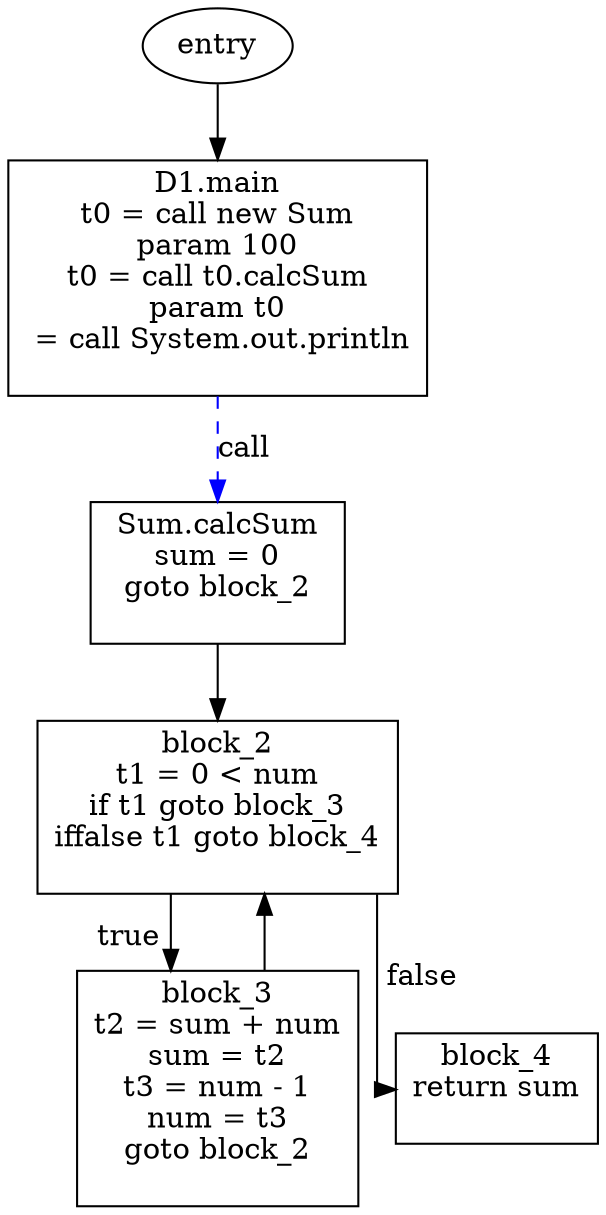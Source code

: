 digraph {
  graph [ splines = ortho ]
  node [ shape = box ];
  "D1.main" [ label = " D1.main \nt0 = call new Sum\nparam 100\nt0 = call t0.calcSum\nparam t0\n = call System.out.println\n " ];
  "Sum.calcSum" [ label = " Sum.calcSum \nsum = 0\ngoto block_2\n " ];
  "block_2" [ label = " block_2 \nt1 = 0 < num\nif t1 goto block_3\niffalse t1 goto block_4\n " ];
  "block_3" [ label = " block_3 \nt2 = sum + num\nsum = t2\nt3 = num - 1\nnum = t3\ngoto block_2\n " ];
  "block_4" [ label = " block_4 \nreturn sum\n " ];
  "D1.main" -> "Sum.calcSum" [ style = dashed, color = blue, label = "call" ];
  "Sum.calcSum" -> "block_2";
  "block_2" -> "block_3" [ xlabel = " true " ];
  "block_2" -> "block_4" [ xlabel = " false " ];
  "block_3" -> "block_2";
  entry [shape=oval, label="entry"];
  entry -> "D1.main";
}
